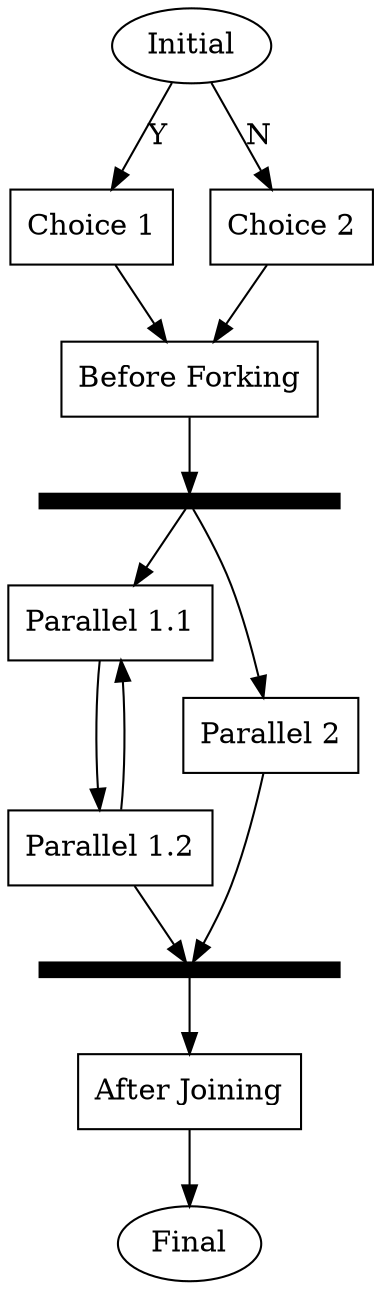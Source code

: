 digraph G {

  v0 [label="Initial",id="1",shape="oval",color="black"]
  v1 [label="Choice 1",id="2",shape="box",color="black"]
  v2 [label="Choice 2",id="3",shape="box",color="black"]
  v3 [label="Before Forking",id="4",shape="box",color="black"]
  v4 [label="",id="5",shape="box",style="filled",fillcolor="black",height="0.1",width="2",fixedsize="true",xlabel="",fontcolor="red"]
  v5 [label="Parallel 1.1",id="6",shape="box",color="black"]
  v6 [label="Parallel 1.2",id="7",shape="box",color="black"]
  v7 [label="Parallel 2",id="8",shape="box",color="black"]
  v8 [label="",id="9",shape="box",style="filled",fillcolor="black",height="0.1",width="2",fixedsize="true",xlabel="",fontcolor="red"]
  v9 [label="After Joining",id="10",shape="box",color="black"]
  v10 [label="Final",id="11",shape="oval",color="black"]

  v0 -> v1 [label="Y"]
  v0 -> v2 [label="N"]
  v1 -> v3
  v2 -> v3
  v3 -> v4
  v4 -> v5
  v4 -> v7
  v5 -> v6
  v6 -> v5
  v6 -> v8
  v7 -> v8
  v8 -> v9
  v9 -> v10

}